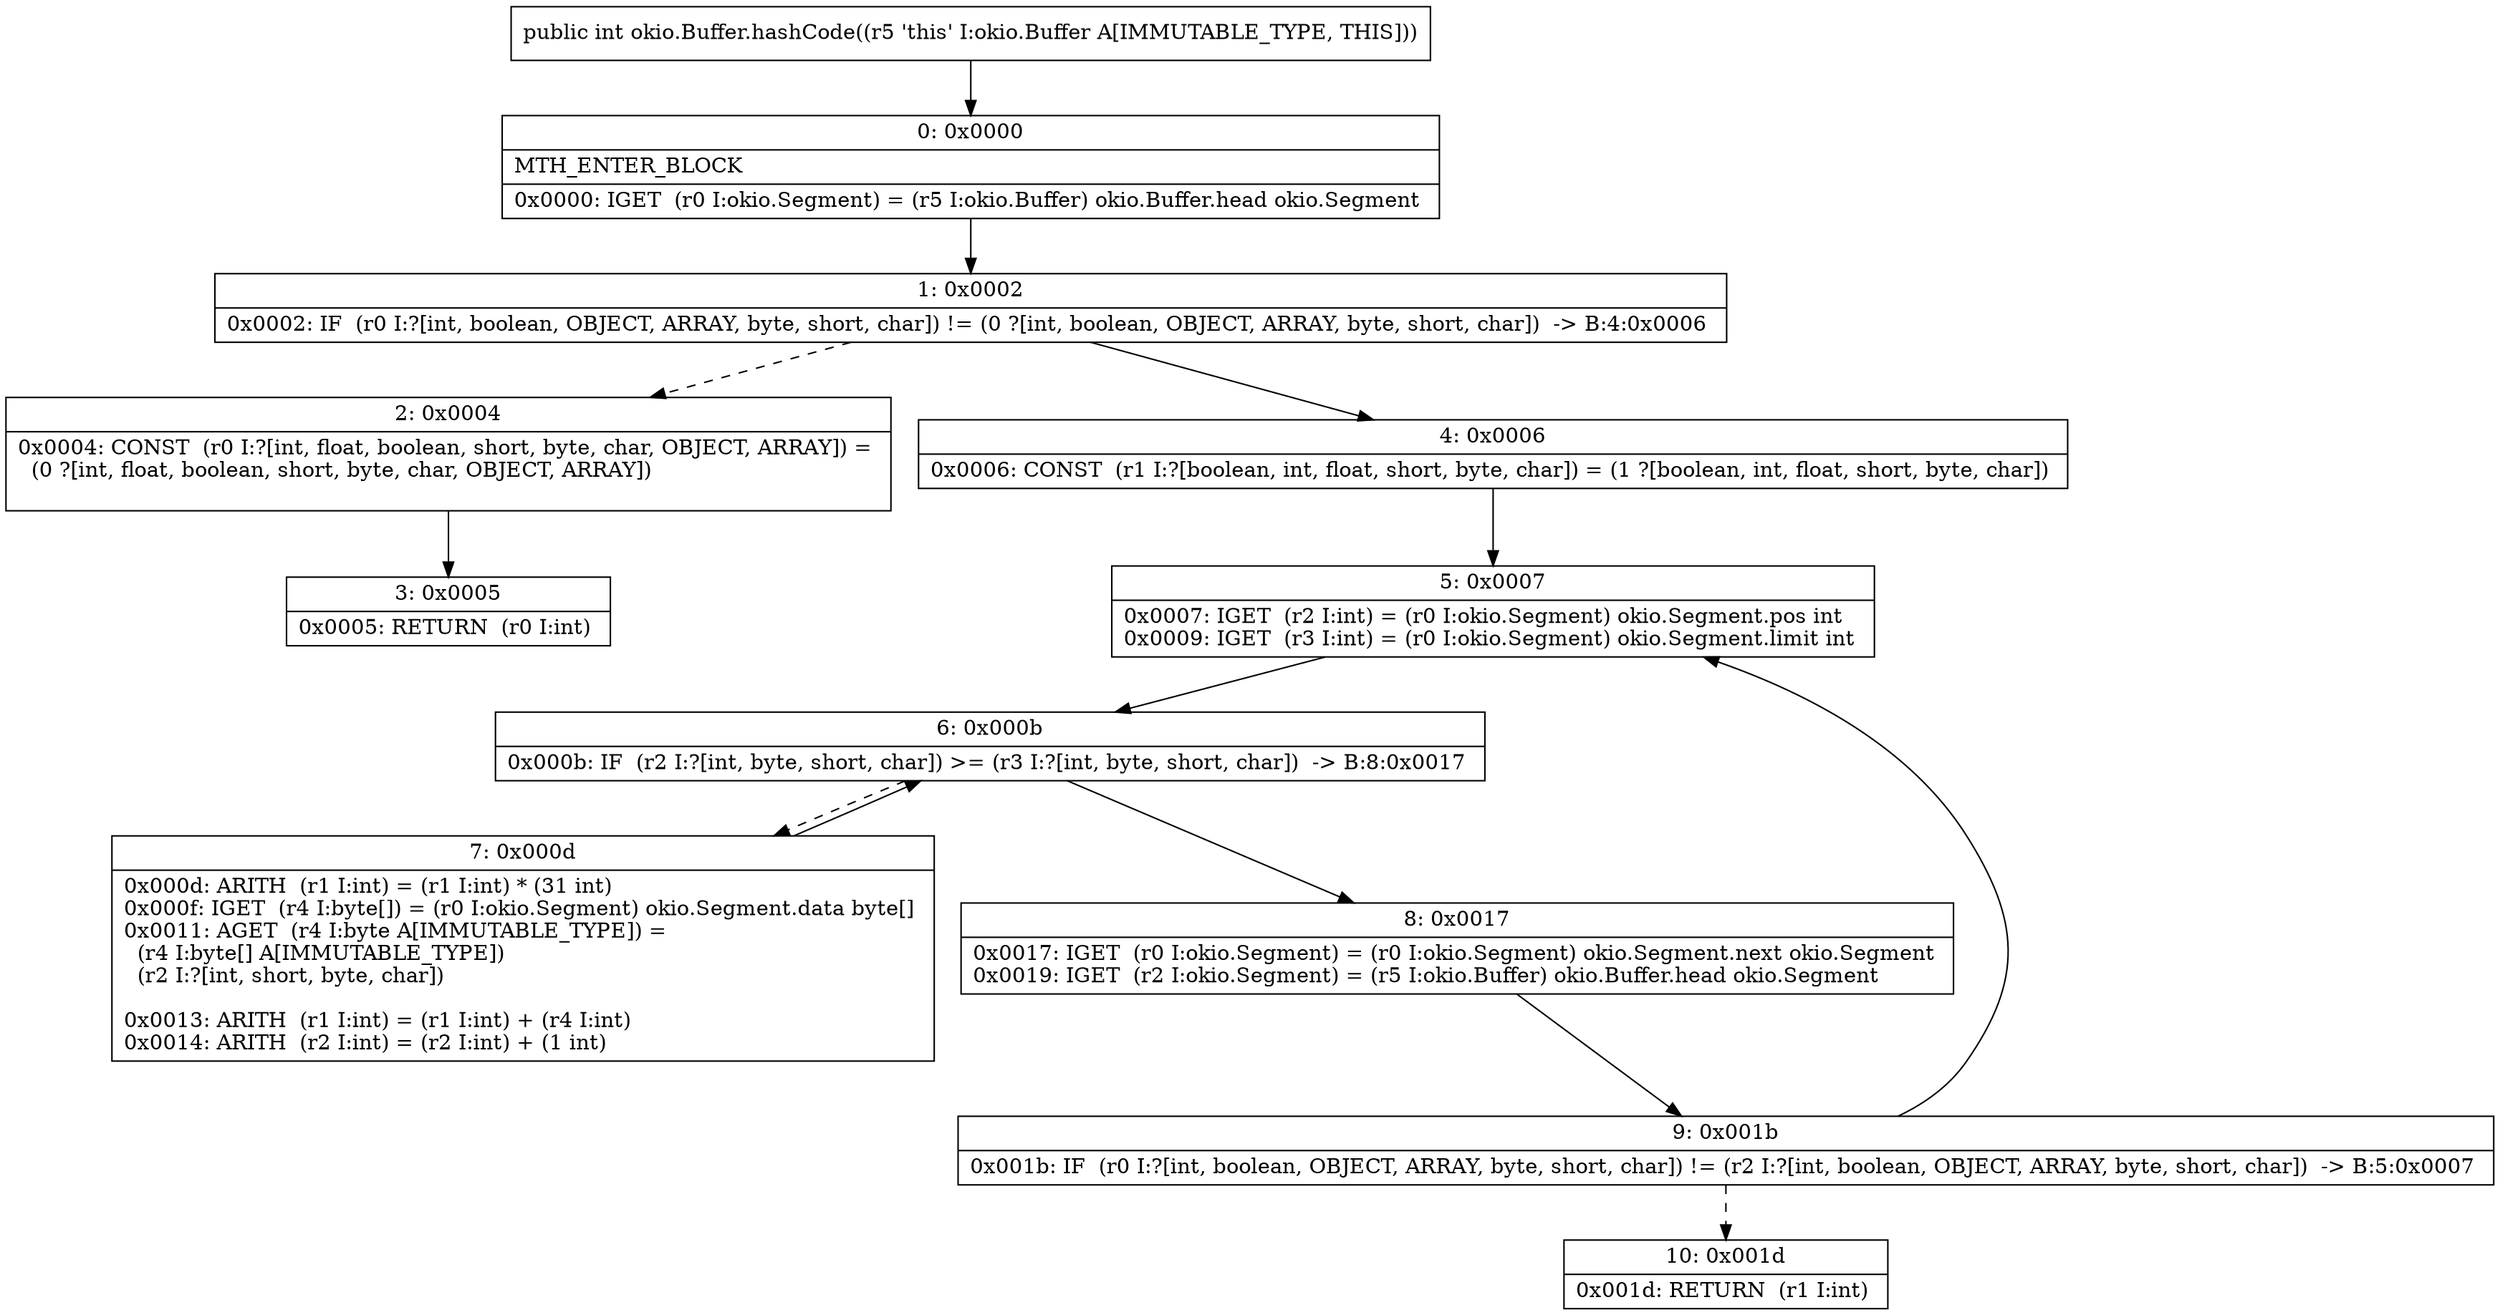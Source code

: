 digraph "CFG forokio.Buffer.hashCode()I" {
Node_0 [shape=record,label="{0\:\ 0x0000|MTH_ENTER_BLOCK\l|0x0000: IGET  (r0 I:okio.Segment) = (r5 I:okio.Buffer) okio.Buffer.head okio.Segment \l}"];
Node_1 [shape=record,label="{1\:\ 0x0002|0x0002: IF  (r0 I:?[int, boolean, OBJECT, ARRAY, byte, short, char]) != (0 ?[int, boolean, OBJECT, ARRAY, byte, short, char])  \-\> B:4:0x0006 \l}"];
Node_2 [shape=record,label="{2\:\ 0x0004|0x0004: CONST  (r0 I:?[int, float, boolean, short, byte, char, OBJECT, ARRAY]) = \l  (0 ?[int, float, boolean, short, byte, char, OBJECT, ARRAY])\l \l}"];
Node_3 [shape=record,label="{3\:\ 0x0005|0x0005: RETURN  (r0 I:int) \l}"];
Node_4 [shape=record,label="{4\:\ 0x0006|0x0006: CONST  (r1 I:?[boolean, int, float, short, byte, char]) = (1 ?[boolean, int, float, short, byte, char]) \l}"];
Node_5 [shape=record,label="{5\:\ 0x0007|0x0007: IGET  (r2 I:int) = (r0 I:okio.Segment) okio.Segment.pos int \l0x0009: IGET  (r3 I:int) = (r0 I:okio.Segment) okio.Segment.limit int \l}"];
Node_6 [shape=record,label="{6\:\ 0x000b|0x000b: IF  (r2 I:?[int, byte, short, char]) \>= (r3 I:?[int, byte, short, char])  \-\> B:8:0x0017 \l}"];
Node_7 [shape=record,label="{7\:\ 0x000d|0x000d: ARITH  (r1 I:int) = (r1 I:int) * (31 int) \l0x000f: IGET  (r4 I:byte[]) = (r0 I:okio.Segment) okio.Segment.data byte[] \l0x0011: AGET  (r4 I:byte A[IMMUTABLE_TYPE]) = \l  (r4 I:byte[] A[IMMUTABLE_TYPE])\l  (r2 I:?[int, short, byte, char])\l \l0x0013: ARITH  (r1 I:int) = (r1 I:int) + (r4 I:int) \l0x0014: ARITH  (r2 I:int) = (r2 I:int) + (1 int) \l}"];
Node_8 [shape=record,label="{8\:\ 0x0017|0x0017: IGET  (r0 I:okio.Segment) = (r0 I:okio.Segment) okio.Segment.next okio.Segment \l0x0019: IGET  (r2 I:okio.Segment) = (r5 I:okio.Buffer) okio.Buffer.head okio.Segment \l}"];
Node_9 [shape=record,label="{9\:\ 0x001b|0x001b: IF  (r0 I:?[int, boolean, OBJECT, ARRAY, byte, short, char]) != (r2 I:?[int, boolean, OBJECT, ARRAY, byte, short, char])  \-\> B:5:0x0007 \l}"];
Node_10 [shape=record,label="{10\:\ 0x001d|0x001d: RETURN  (r1 I:int) \l}"];
MethodNode[shape=record,label="{public int okio.Buffer.hashCode((r5 'this' I:okio.Buffer A[IMMUTABLE_TYPE, THIS])) }"];
MethodNode -> Node_0;
Node_0 -> Node_1;
Node_1 -> Node_2[style=dashed];
Node_1 -> Node_4;
Node_2 -> Node_3;
Node_4 -> Node_5;
Node_5 -> Node_6;
Node_6 -> Node_7[style=dashed];
Node_6 -> Node_8;
Node_7 -> Node_6;
Node_8 -> Node_9;
Node_9 -> Node_5;
Node_9 -> Node_10[style=dashed];
}

